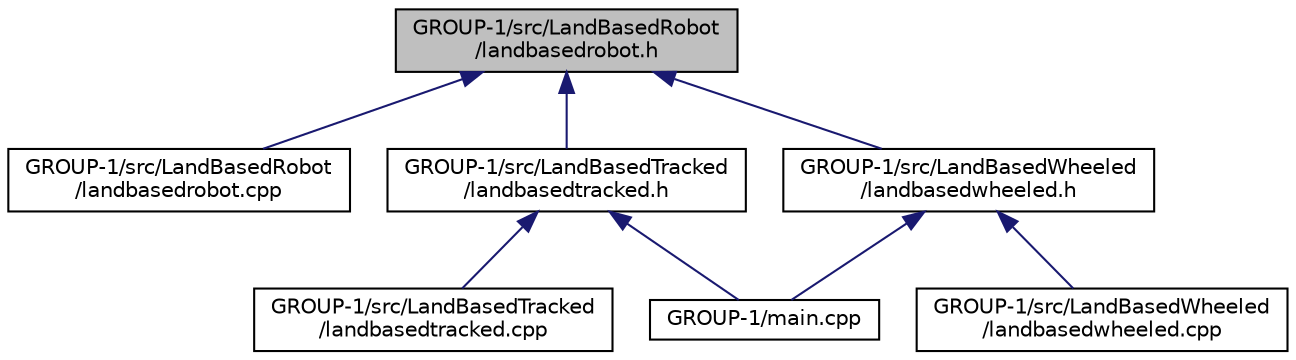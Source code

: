 digraph "GROUP-1/src/LandBasedRobot/landbasedrobot.h"
{
 // LATEX_PDF_SIZE
  edge [fontname="Helvetica",fontsize="10",labelfontname="Helvetica",labelfontsize="10"];
  node [fontname="Helvetica",fontsize="10",shape=record];
  Node1 [label="GROUP-1/src/LandBasedRobot\l/landbasedrobot.h",height=0.2,width=0.4,color="black", fillcolor="grey75", style="filled", fontcolor="black",tooltip=" "];
  Node1 -> Node2 [dir="back",color="midnightblue",fontsize="10",style="solid",fontname="Helvetica"];
  Node2 [label="GROUP-1/src/LandBasedRobot\l/landbasedrobot.cpp",height=0.2,width=0.4,color="black", fillcolor="white", style="filled",URL="$dc/df4/landbasedrobot_8cpp.html",tooltip=" "];
  Node1 -> Node3 [dir="back",color="midnightblue",fontsize="10",style="solid",fontname="Helvetica"];
  Node3 [label="GROUP-1/src/LandBasedTracked\l/landbasedtracked.h",height=0.2,width=0.4,color="black", fillcolor="white", style="filled",URL="$d9/dcf/landbasedtracked_8h.html",tooltip=" "];
  Node3 -> Node4 [dir="back",color="midnightblue",fontsize="10",style="solid",fontname="Helvetica"];
  Node4 [label="GROUP-1/main.cpp",height=0.2,width=0.4,color="black", fillcolor="white", style="filled",URL="$df/d0a/main_8cpp.html",tooltip=" "];
  Node3 -> Node5 [dir="back",color="midnightblue",fontsize="10",style="solid",fontname="Helvetica"];
  Node5 [label="GROUP-1/src/LandBasedTracked\l/landbasedtracked.cpp",height=0.2,width=0.4,color="black", fillcolor="white", style="filled",URL="$da/da1/landbasedtracked_8cpp.html",tooltip=" "];
  Node1 -> Node6 [dir="back",color="midnightblue",fontsize="10",style="solid",fontname="Helvetica"];
  Node6 [label="GROUP-1/src/LandBasedWheeled\l/landbasedwheeled.h",height=0.2,width=0.4,color="black", fillcolor="white", style="filled",URL="$d6/df6/landbasedwheeled_8h.html",tooltip=" "];
  Node6 -> Node4 [dir="back",color="midnightblue",fontsize="10",style="solid",fontname="Helvetica"];
  Node6 -> Node7 [dir="back",color="midnightblue",fontsize="10",style="solid",fontname="Helvetica"];
  Node7 [label="GROUP-1/src/LandBasedWheeled\l/landbasedwheeled.cpp",height=0.2,width=0.4,color="black", fillcolor="white", style="filled",URL="$d2/d84/landbasedwheeled_8cpp.html",tooltip=" "];
}
